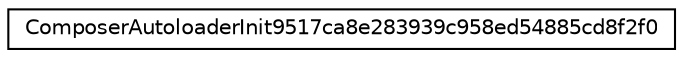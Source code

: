digraph "Representação gráfica da hiearquia da classe"
{
 // LATEX_PDF_SIZE
  edge [fontname="Helvetica",fontsize="10",labelfontname="Helvetica",labelfontsize="10"];
  node [fontname="Helvetica",fontsize="10",shape=record];
  rankdir="LR";
  Node0 [label="ComposerAutoloaderInit9517ca8e283939c958ed54885cd8f2f0",height=0.2,width=0.4,color="black", fillcolor="white", style="filled",URL="$classComposerAutoloaderInit9517ca8e283939c958ed54885cd8f2f0.html",tooltip=" "];
}
